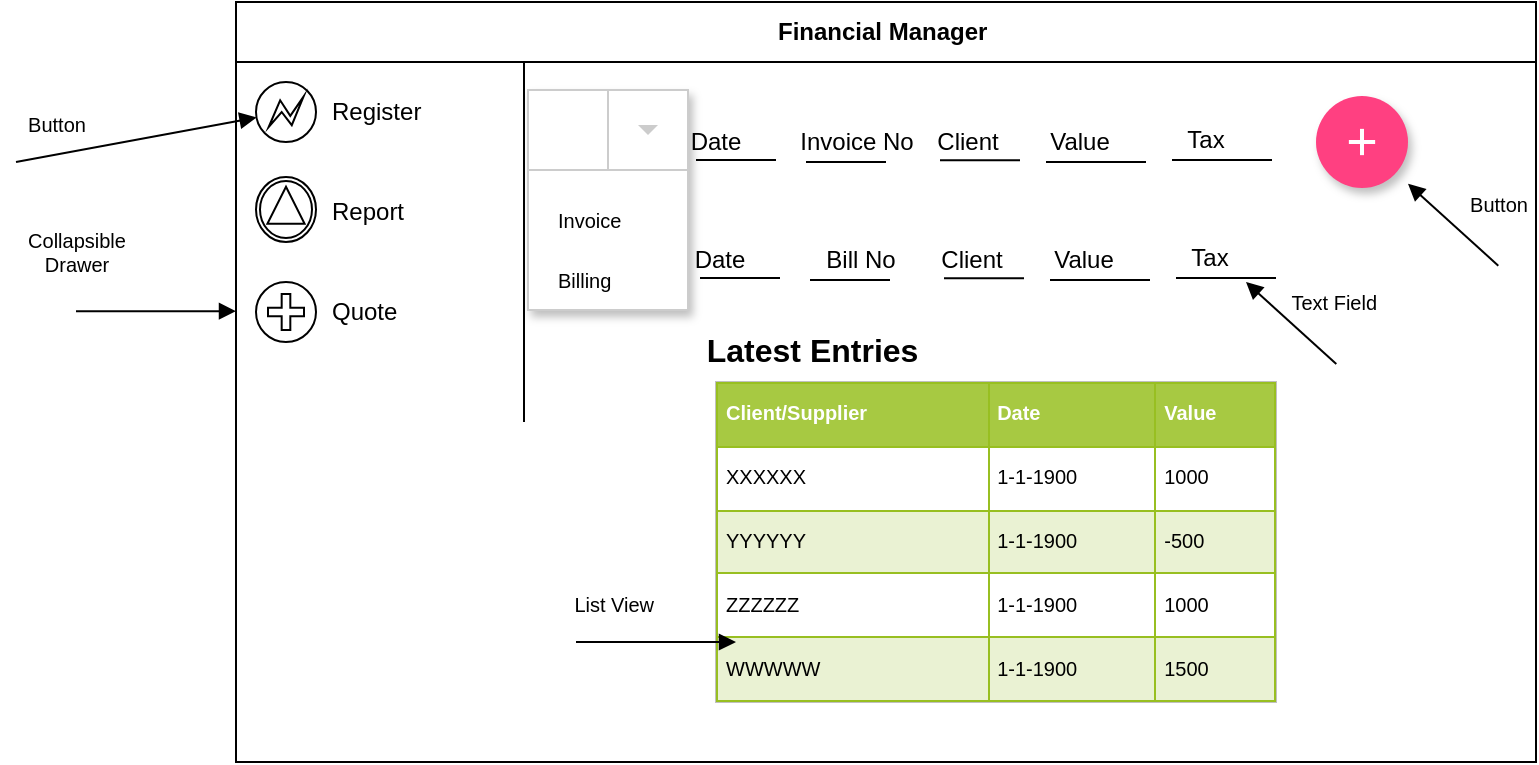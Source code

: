 <mxfile version="14.4.3" type="device"><diagram id="zgjFPY_y-ScOax8dPKQG" name="Page-1"><mxGraphModel dx="1024" dy="592" grid="1" gridSize="10" guides="1" tooltips="1" connect="1" arrows="1" fold="1" page="1" pageScale="1" pageWidth="850" pageHeight="1100" math="0" shadow="0"><root><mxCell id="0"/><mxCell id="1" parent="0"/><mxCell id="TdbU9_P7V784lBWykxKo-1" value="Financial Manager&amp;nbsp;" style="shape=table;html=1;whiteSpace=wrap;startSize=30;container=1;collapsible=0;childLayout=tableLayout;fixedRows=1;rowLines=0;fontStyle=1;align=center;" parent="1" vertex="1"><mxGeometry x="130" y="120" width="650" height="380" as="geometry"/></mxCell><mxCell id="TdbU9_P7V784lBWykxKo-8" value="" style="shape=partialRectangle;html=1;whiteSpace=wrap;collapsible=0;dropTarget=0;pointerEvents=0;fillColor=none;top=0;left=0;bottom=0;right=0;points=[[0,0.5],[1,0.5]];portConstraint=eastwest;" parent="TdbU9_P7V784lBWykxKo-1" vertex="1"><mxGeometry y="30" width="650" height="30" as="geometry"/></mxCell><mxCell id="TdbU9_P7V784lBWykxKo-9" value="" style="shape=partialRectangle;html=1;whiteSpace=wrap;connectable=0;fillColor=none;top=0;left=0;bottom=0;right=0;overflow=hidden;" parent="TdbU9_P7V784lBWykxKo-8" vertex="1"><mxGeometry width="144" height="30" as="geometry"/></mxCell><mxCell id="TdbU9_P7V784lBWykxKo-10" value="" style="shape=partialRectangle;html=1;whiteSpace=wrap;connectable=0;fillColor=none;top=0;left=0;bottom=0;right=0;align=left;spacingLeft=6;overflow=hidden;" parent="TdbU9_P7V784lBWykxKo-8" vertex="1"><mxGeometry x="144" width="506" height="30" as="geometry"/></mxCell><mxCell id="TdbU9_P7V784lBWykxKo-5" value="" style="shape=partialRectangle;html=1;whiteSpace=wrap;collapsible=0;dropTarget=0;pointerEvents=0;fillColor=none;top=0;left=0;bottom=0;right=0;points=[[0,0.5],[1,0.5]];portConstraint=eastwest;" parent="TdbU9_P7V784lBWykxKo-1" vertex="1"><mxGeometry y="60" width="650" height="30" as="geometry"/></mxCell><mxCell id="TdbU9_P7V784lBWykxKo-6" value="" style="shape=partialRectangle;html=1;whiteSpace=wrap;connectable=0;fillColor=none;top=0;left=0;bottom=0;right=0;overflow=hidden;" parent="TdbU9_P7V784lBWykxKo-5" vertex="1"><mxGeometry width="144" height="30" as="geometry"/></mxCell><mxCell id="TdbU9_P7V784lBWykxKo-7" value="" style="shape=partialRectangle;html=1;whiteSpace=wrap;connectable=0;fillColor=none;top=0;left=0;bottom=0;right=0;align=left;spacingLeft=6;overflow=hidden;" parent="TdbU9_P7V784lBWykxKo-5" vertex="1"><mxGeometry x="144" width="506" height="30" as="geometry"/></mxCell><mxCell id="TdbU9_P7V784lBWykxKo-68" value="" style="shape=partialRectangle;html=1;whiteSpace=wrap;collapsible=0;dropTarget=0;pointerEvents=0;fillColor=none;top=0;left=0;bottom=0;right=0;points=[[0,0.5],[1,0.5]];portConstraint=eastwest;" parent="TdbU9_P7V784lBWykxKo-1" vertex="1"><mxGeometry y="90" width="650" height="40" as="geometry"/></mxCell><mxCell id="TdbU9_P7V784lBWykxKo-69" value="" style="shape=partialRectangle;html=1;whiteSpace=wrap;connectable=0;fillColor=none;top=0;left=0;bottom=0;right=0;overflow=hidden;" parent="TdbU9_P7V784lBWykxKo-68" vertex="1"><mxGeometry width="144" height="40" as="geometry"/></mxCell><mxCell id="TdbU9_P7V784lBWykxKo-70" value="" style="shape=partialRectangle;html=1;whiteSpace=wrap;connectable=0;fillColor=none;top=0;left=0;bottom=0;right=0;overflow=hidden;" parent="TdbU9_P7V784lBWykxKo-68" vertex="1"><mxGeometry x="144" width="506" height="40" as="geometry"/></mxCell><mxCell id="TdbU9_P7V784lBWykxKo-72" value="" style="shape=partialRectangle;html=1;whiteSpace=wrap;collapsible=0;dropTarget=0;pointerEvents=0;fillColor=none;top=0;left=0;bottom=0;right=0;points=[[0,0.5],[1,0.5]];portConstraint=eastwest;" parent="TdbU9_P7V784lBWykxKo-1" vertex="1"><mxGeometry y="130" width="650" height="40" as="geometry"/></mxCell><mxCell id="TdbU9_P7V784lBWykxKo-73" value="" style="shape=partialRectangle;html=1;whiteSpace=wrap;connectable=0;fillColor=none;top=0;left=0;bottom=0;right=0;overflow=hidden;" parent="TdbU9_P7V784lBWykxKo-72" vertex="1"><mxGeometry width="144" height="40" as="geometry"/></mxCell><mxCell id="TdbU9_P7V784lBWykxKo-74" value="" style="shape=partialRectangle;html=1;whiteSpace=wrap;connectable=0;fillColor=none;top=0;left=0;bottom=0;right=0;overflow=hidden;" parent="TdbU9_P7V784lBWykxKo-72" vertex="1"><mxGeometry x="144" width="506" height="40" as="geometry"/></mxCell><mxCell id="TdbU9_P7V784lBWykxKo-76" value="" style="shape=partialRectangle;html=1;whiteSpace=wrap;collapsible=0;dropTarget=0;pointerEvents=0;fillColor=none;top=0;left=0;bottom=0;right=0;points=[[0,0.5],[1,0.5]];portConstraint=eastwest;" parent="TdbU9_P7V784lBWykxKo-1" vertex="1"><mxGeometry y="170" width="650" height="40" as="geometry"/></mxCell><mxCell id="TdbU9_P7V784lBWykxKo-77" value="" style="shape=partialRectangle;html=1;whiteSpace=wrap;connectable=0;fillColor=none;top=0;left=0;bottom=0;right=0;overflow=hidden;" parent="TdbU9_P7V784lBWykxKo-76" vertex="1"><mxGeometry width="144" height="40" as="geometry"/></mxCell><mxCell id="TdbU9_P7V784lBWykxKo-78" value="" style="shape=partialRectangle;html=1;whiteSpace=wrap;connectable=0;fillColor=none;top=0;left=0;bottom=0;right=0;overflow=hidden;" parent="TdbU9_P7V784lBWykxKo-76" vertex="1"><mxGeometry x="144" width="506" height="40" as="geometry"/></mxCell><mxCell id="TdbU9_P7V784lBWykxKo-14" value="" style="shape=mxgraph.bpmn.shape;html=1;verticalLabelPosition=bottom;labelBackgroundColor=#ffffff;verticalAlign=top;align=center;perimeter=ellipsePerimeter;outlineConnect=0;outline=eventInt;symbol=error;" parent="1" vertex="1"><mxGeometry x="140" y="160" width="30" height="30" as="geometry"/></mxCell><mxCell id="TdbU9_P7V784lBWykxKo-15" value="Register" style="shape=partialRectangle;html=1;whiteSpace=wrap;connectable=0;fillColor=none;top=0;left=0;bottom=0;right=0;align=left;spacingLeft=6;overflow=hidden;" parent="1" vertex="1"><mxGeometry x="170" y="160" width="60" height="30" as="geometry"/></mxCell><mxCell id="TdbU9_P7V784lBWykxKo-17" value="Report" style="shape=partialRectangle;html=1;whiteSpace=wrap;connectable=0;fillColor=none;top=0;left=0;bottom=0;right=0;align=left;spacingLeft=6;overflow=hidden;" parent="1" vertex="1"><mxGeometry x="170" y="210" width="60" height="30" as="geometry"/></mxCell><mxCell id="TdbU9_P7V784lBWykxKo-19" value="Quote&amp;nbsp;" style="shape=partialRectangle;html=1;whiteSpace=wrap;connectable=0;fillColor=none;top=0;left=0;bottom=0;right=0;align=left;spacingLeft=6;overflow=hidden;" parent="1" vertex="1"><mxGeometry x="170" y="260" width="60" height="30" as="geometry"/></mxCell><mxCell id="TdbU9_P7V784lBWykxKo-20" value="" style="shape=mxgraph.bpmn.shape;html=1;verticalLabelPosition=bottom;labelBackgroundColor=#ffffff;verticalAlign=top;align=center;perimeter=ellipsePerimeter;outlineConnect=0;outline=catching;symbol=signal;" parent="1" vertex="1"><mxGeometry x="140" y="207.5" width="30" height="32.5" as="geometry"/></mxCell><mxCell id="TdbU9_P7V784lBWykxKo-21" value="" style="shape=mxgraph.bpmn.shape;html=1;verticalLabelPosition=bottom;labelBackgroundColor=#ffffff;verticalAlign=top;align=center;perimeter=ellipsePerimeter;outlineConnect=0;outline=eventInt;symbol=parallelMultiple;" parent="1" vertex="1"><mxGeometry x="140" y="260" width="30" height="30" as="geometry"/></mxCell><mxCell id="TdbU9_P7V784lBWykxKo-23" value="Date" style="text;html=1;strokeColor=none;fillColor=none;align=center;verticalAlign=middle;whiteSpace=wrap;rounded=0;" parent="1" vertex="1"><mxGeometry x="350" y="180" width="40" height="20" as="geometry"/></mxCell><mxCell id="TdbU9_P7V784lBWykxKo-24" value="Client" style="text;html=1;strokeColor=none;fillColor=none;align=center;verticalAlign=middle;whiteSpace=wrap;rounded=0;" parent="1" vertex="1"><mxGeometry x="476" y="180" width="40" height="20" as="geometry"/></mxCell><mxCell id="TdbU9_P7V784lBWykxKo-25" value="Invoice No" style="text;html=1;strokeColor=none;fillColor=none;align=center;verticalAlign=middle;whiteSpace=wrap;rounded=0;" parent="1" vertex="1"><mxGeometry x="408" y="180" width="65" height="20" as="geometry"/></mxCell><mxCell id="TdbU9_P7V784lBWykxKo-31" value="" style="endArrow=none;html=1;fontSize=10;" parent="1" edge="1"><mxGeometry width="50" height="50" relative="1" as="geometry"><mxPoint x="360" y="199" as="sourcePoint"/><mxPoint x="400" y="199" as="targetPoint"/></mxGeometry></mxCell><mxCell id="TdbU9_P7V784lBWykxKo-32" value="" style="endArrow=none;html=1;fontSize=10;" parent="1" edge="1"><mxGeometry width="50" height="50" relative="1" as="geometry"><mxPoint x="415" y="200" as="sourcePoint"/><mxPoint x="455" y="200" as="targetPoint"/></mxGeometry></mxCell><mxCell id="TdbU9_P7V784lBWykxKo-35" value="" style="endArrow=none;html=1;fontSize=10;" parent="1" edge="1"><mxGeometry width="50" height="50" relative="1" as="geometry"><mxPoint x="482" y="199.17" as="sourcePoint"/><mxPoint x="522" y="199.17" as="targetPoint"/></mxGeometry></mxCell><mxCell id="TdbU9_P7V784lBWykxKo-36" value="Value" style="text;html=1;strokeColor=none;fillColor=none;align=center;verticalAlign=middle;whiteSpace=wrap;rounded=0;" parent="1" vertex="1"><mxGeometry x="532" y="180" width="40" height="20" as="geometry"/></mxCell><mxCell id="TdbU9_P7V784lBWykxKo-37" value="" style="endArrow=none;html=1;fontSize=10;" parent="1" edge="1"><mxGeometry width="50" height="50" relative="1" as="geometry"><mxPoint x="535" y="200" as="sourcePoint"/><mxPoint x="585" y="200" as="targetPoint"/></mxGeometry></mxCell><mxCell id="TdbU9_P7V784lBWykxKo-38" value="Tax" style="text;html=1;strokeColor=none;fillColor=none;align=center;verticalAlign=middle;whiteSpace=wrap;rounded=0;" parent="1" vertex="1"><mxGeometry x="595" y="179" width="40" height="20" as="geometry"/></mxCell><mxCell id="TdbU9_P7V784lBWykxKo-39" value="" style="endArrow=none;html=1;fontSize=10;" parent="1" edge="1"><mxGeometry width="50" height="50" relative="1" as="geometry"><mxPoint x="598" y="199" as="sourcePoint"/><mxPoint x="648" y="199" as="targetPoint"/></mxGeometry></mxCell><mxCell id="TdbU9_P7V784lBWykxKo-40" value="" style="dashed=0;align=center;fontSize=7;shape=rect;fillColor=#ffffff;strokeColor=#cccccc;shadow=1;labelBackgroundColor=#ffffff;" parent="1" vertex="1"><mxGeometry x="276" y="164" width="80" height="110" as="geometry"/></mxCell><mxCell id="TdbU9_P7V784lBWykxKo-44" value="Invoice" style="text;fontColor=#000000;verticalAlign=middle;spacingLeft=13;fontSize=10;resizeWidth=1;" parent="TdbU9_P7V784lBWykxKo-40" vertex="1"><mxGeometry width="80" height="30" relative="1" as="geometry"><mxPoint y="50" as="offset"/></mxGeometry></mxCell><mxCell id="TdbU9_P7V784lBWykxKo-54" value="Billing " style="text;fontColor=#000000;verticalAlign=middle;spacingLeft=13;fontSize=10;resizeWidth=1;" parent="TdbU9_P7V784lBWykxKo-40" vertex="1"><mxGeometry y="80" width="80" height="30" as="geometry"/></mxCell><mxCell id="TdbU9_P7V784lBWykxKo-41" value="" style="shape=rect;fontColor=#000000;verticalAlign=middle;spacingLeft=13;fontSize=10;strokeColor=#cccccc;align=left;resizeWidth=1;" parent="TdbU9_P7V784lBWykxKo-40" vertex="1"><mxGeometry width="80" height="40" relative="1" as="geometry"/></mxCell><mxCell id="TdbU9_P7V784lBWykxKo-42" value="" style="shape=rect;fillColor=none;strokeColor=#cccccc;resizeHeight=1;" parent="TdbU9_P7V784lBWykxKo-41" vertex="1"><mxGeometry x="1" width="40" height="40" relative="1" as="geometry"><mxPoint x="-40" as="offset"/></mxGeometry></mxCell><mxCell id="TdbU9_P7V784lBWykxKo-43" value="" style="dashed=0;html=1;shape=mxgraph.gmdl.triangle;fillColor=#cccccc;strokeColor=none;" parent="TdbU9_P7V784lBWykxKo-42" vertex="1"><mxGeometry x="0.5" y="0.5" width="10" height="5" relative="1" as="geometry"><mxPoint x="-5" y="-2.5" as="offset"/></mxGeometry></mxCell><mxCell id="TdbU9_P7V784lBWykxKo-55" value="" style="shape=ellipse;fillColor=#FF4081;strokeColor=none;shadow=1;aspect=fixed;labelBackgroundColor=#ffffff;fontSize=10;" parent="1" vertex="1"><mxGeometry x="670" y="167" width="46" height="46" as="geometry"/></mxCell><mxCell id="TdbU9_P7V784lBWykxKo-56" value="" style="dashed=0;html=1;shape=mxgraph.gmdl.plus;strokeColor=#ffffff;strokeWidth=2;shadow=0;" parent="TdbU9_P7V784lBWykxKo-55" vertex="1"><mxGeometry x="16.429" y="16.429" width="13.143" height="13.143" as="geometry"/></mxCell><mxCell id="TdbU9_P7V784lBWykxKo-57" value="Date" style="text;html=1;strokeColor=none;fillColor=none;align=center;verticalAlign=middle;whiteSpace=wrap;rounded=0;" parent="1" vertex="1"><mxGeometry x="352" y="239" width="40" height="20" as="geometry"/></mxCell><mxCell id="TdbU9_P7V784lBWykxKo-58" value="Client" style="text;html=1;strokeColor=none;fillColor=none;align=center;verticalAlign=middle;whiteSpace=wrap;rounded=0;" parent="1" vertex="1"><mxGeometry x="478" y="239" width="40" height="20" as="geometry"/></mxCell><mxCell id="TdbU9_P7V784lBWykxKo-59" value="Bill No" style="text;html=1;strokeColor=none;fillColor=none;align=center;verticalAlign=middle;whiteSpace=wrap;rounded=0;" parent="1" vertex="1"><mxGeometry x="410" y="239" width="65" height="20" as="geometry"/></mxCell><mxCell id="TdbU9_P7V784lBWykxKo-60" value="" style="endArrow=none;html=1;fontSize=10;" parent="1" edge="1"><mxGeometry width="50" height="50" relative="1" as="geometry"><mxPoint x="362" y="258" as="sourcePoint"/><mxPoint x="402" y="258" as="targetPoint"/></mxGeometry></mxCell><mxCell id="TdbU9_P7V784lBWykxKo-61" value="" style="endArrow=none;html=1;fontSize=10;" parent="1" edge="1"><mxGeometry width="50" height="50" relative="1" as="geometry"><mxPoint x="417" y="259" as="sourcePoint"/><mxPoint x="457" y="259" as="targetPoint"/></mxGeometry></mxCell><mxCell id="TdbU9_P7V784lBWykxKo-62" value="" style="endArrow=none;html=1;fontSize=10;" parent="1" edge="1"><mxGeometry width="50" height="50" relative="1" as="geometry"><mxPoint x="484" y="258.17" as="sourcePoint"/><mxPoint x="524" y="258.17" as="targetPoint"/></mxGeometry></mxCell><mxCell id="TdbU9_P7V784lBWykxKo-63" value="Value" style="text;html=1;strokeColor=none;fillColor=none;align=center;verticalAlign=middle;whiteSpace=wrap;rounded=0;" parent="1" vertex="1"><mxGeometry x="534" y="239" width="40" height="20" as="geometry"/></mxCell><mxCell id="TdbU9_P7V784lBWykxKo-64" value="" style="endArrow=none;html=1;fontSize=10;" parent="1" edge="1"><mxGeometry width="50" height="50" relative="1" as="geometry"><mxPoint x="537" y="259" as="sourcePoint"/><mxPoint x="587" y="259" as="targetPoint"/></mxGeometry></mxCell><mxCell id="TdbU9_P7V784lBWykxKo-65" value="Tax" style="text;html=1;strokeColor=none;fillColor=none;align=center;verticalAlign=middle;whiteSpace=wrap;rounded=0;" parent="1" vertex="1"><mxGeometry x="597" y="238" width="40" height="20" as="geometry"/></mxCell><mxCell id="TdbU9_P7V784lBWykxKo-66" value="" style="endArrow=none;html=1;fontSize=10;" parent="1" edge="1"><mxGeometry width="50" height="50" relative="1" as="geometry"><mxPoint x="600" y="258" as="sourcePoint"/><mxPoint x="650" y="258" as="targetPoint"/></mxGeometry></mxCell><mxCell id="TdbU9_P7V784lBWykxKo-90" value="&lt;table border=&quot;1&quot; width=&quot;100%&quot; cellpadding=&quot;4&quot; style=&quot;width: 100% ; height: 100% ; border-collapse: collapse&quot;&gt;&lt;tbody&gt;&lt;tr style=&quot;background-color: #a7c942 ; color: #ffffff ; border: 1px solid #98bf21&quot;&gt;&lt;th align=&quot;left&quot;&gt;Client/Supplier&lt;/th&gt;&lt;th align=&quot;left&quot;&gt;Date&lt;/th&gt;&lt;th align=&quot;left&quot;&gt;Value&lt;/th&gt;&lt;/tr&gt;&lt;tr style=&quot;border: 1px solid #98bf21&quot;&gt;&lt;td&gt;XXXXXX&lt;/td&gt;&lt;td&gt;1-1-1900&lt;/td&gt;&lt;td&gt;1000&lt;/td&gt;&lt;/tr&gt;&lt;tr style=&quot;background-color: #eaf2d3 ; border: 1px solid #98bf21&quot;&gt;&lt;td&gt;YYYYYY&lt;/td&gt;&lt;td&gt;1-1-1900&lt;/td&gt;&lt;td&gt;-500&lt;/td&gt;&lt;/tr&gt;&lt;tr style=&quot;border: 1px solid #98bf21&quot;&gt;&lt;td&gt;ZZZZZZ&lt;/td&gt;&lt;td&gt;1-1-1900&lt;/td&gt;&lt;td&gt;1000&lt;/td&gt;&lt;/tr&gt;&lt;tr style=&quot;background-color: #eaf2d3 ; border: 1px solid #98bf21&quot;&gt;&lt;td&gt;WWWWW&lt;/td&gt;&lt;td&gt;1-1-1900&lt;/td&gt;&lt;td&gt;1500&lt;/td&gt;&lt;/tr&gt;&lt;/tbody&gt;&lt;/table&gt;" style="text;html=1;strokeColor=#c0c0c0;fillColor=#ffffff;overflow=fill;rounded=0;labelBackgroundColor=#ffffff;fontSize=10;" parent="1" vertex="1"><mxGeometry x="370" y="310" width="280" height="160" as="geometry"/></mxCell><mxCell id="TdbU9_P7V784lBWykxKo-91" value="Latest Entries&amp;nbsp;" style="text;strokeColor=none;fillColor=none;html=1;fontSize=16;fontStyle=1;verticalAlign=middle;align=center;labelBackgroundColor=#ffffff;" parent="1" vertex="1"><mxGeometry x="370" y="274" width="100" height="40" as="geometry"/></mxCell><mxCell id="TdbU9_P7V784lBWykxKo-92" value="Collapsible &lt;br style=&quot;font-size: 10px;&quot;&gt;Drawer" style="html=1;verticalAlign=bottom;endArrow=block;fontSize=10;" parent="1" edge="1"><mxGeometry x="-1" y="15" width="80" relative="1" as="geometry"><mxPoint x="50" y="274.58" as="sourcePoint"/><mxPoint x="130" y="274.58" as="targetPoint"/><mxPoint as="offset"/></mxGeometry></mxCell><mxCell id="TdbU9_P7V784lBWykxKo-93" value="Button" style="html=1;verticalAlign=bottom;endArrow=block;fontSize=10;exitX=0.971;exitY=0.046;exitDx=0;exitDy=0;exitPerimeter=0;" parent="1" source="TdbU9_P7V784lBWykxKo-72" target="TdbU9_P7V784lBWykxKo-55" edge="1"><mxGeometry x="-0.519" y="-16" width="80" relative="1" as="geometry"><mxPoint x="690" y="260.0" as="sourcePoint"/><mxPoint x="770" y="260.0" as="targetPoint"/><mxPoint as="offset"/></mxGeometry></mxCell><mxCell id="TdbU9_P7V784lBWykxKo-94" value="List View&amp;nbsp;" style="html=1;verticalAlign=bottom;endArrow=block;fontSize=10;" parent="1" edge="1"><mxGeometry x="-0.5" y="10" width="80" relative="1" as="geometry"><mxPoint x="300" y="440" as="sourcePoint"/><mxPoint x="380" y="440" as="targetPoint"/><mxPoint as="offset"/></mxGeometry></mxCell><mxCell id="TdbU9_P7V784lBWykxKo-95" value="Text Field&amp;nbsp;" style="html=1;verticalAlign=bottom;endArrow=block;fontSize=10;exitX=0.971;exitY=0.046;exitDx=0;exitDy=0;exitPerimeter=0;" parent="1" edge="1"><mxGeometry x="-0.519" y="-16" width="80" relative="1" as="geometry"><mxPoint x="680.15" y="300.97" as="sourcePoint"/><mxPoint x="635" y="260.0" as="targetPoint"/><mxPoint as="offset"/></mxGeometry></mxCell><mxCell id="RzHg0lhMLY4ZSLlEowIx-1" value="Button" style="html=1;verticalAlign=bottom;endArrow=block;fontSize=10;" edge="1" parent="1" target="TdbU9_P7V784lBWykxKo-14"><mxGeometry x="-0.649" y="6" width="80" relative="1" as="geometry"><mxPoint x="20" y="200" as="sourcePoint"/><mxPoint x="50" y="154.51" as="targetPoint"/><mxPoint as="offset"/></mxGeometry></mxCell></root></mxGraphModel></diagram></mxfile>